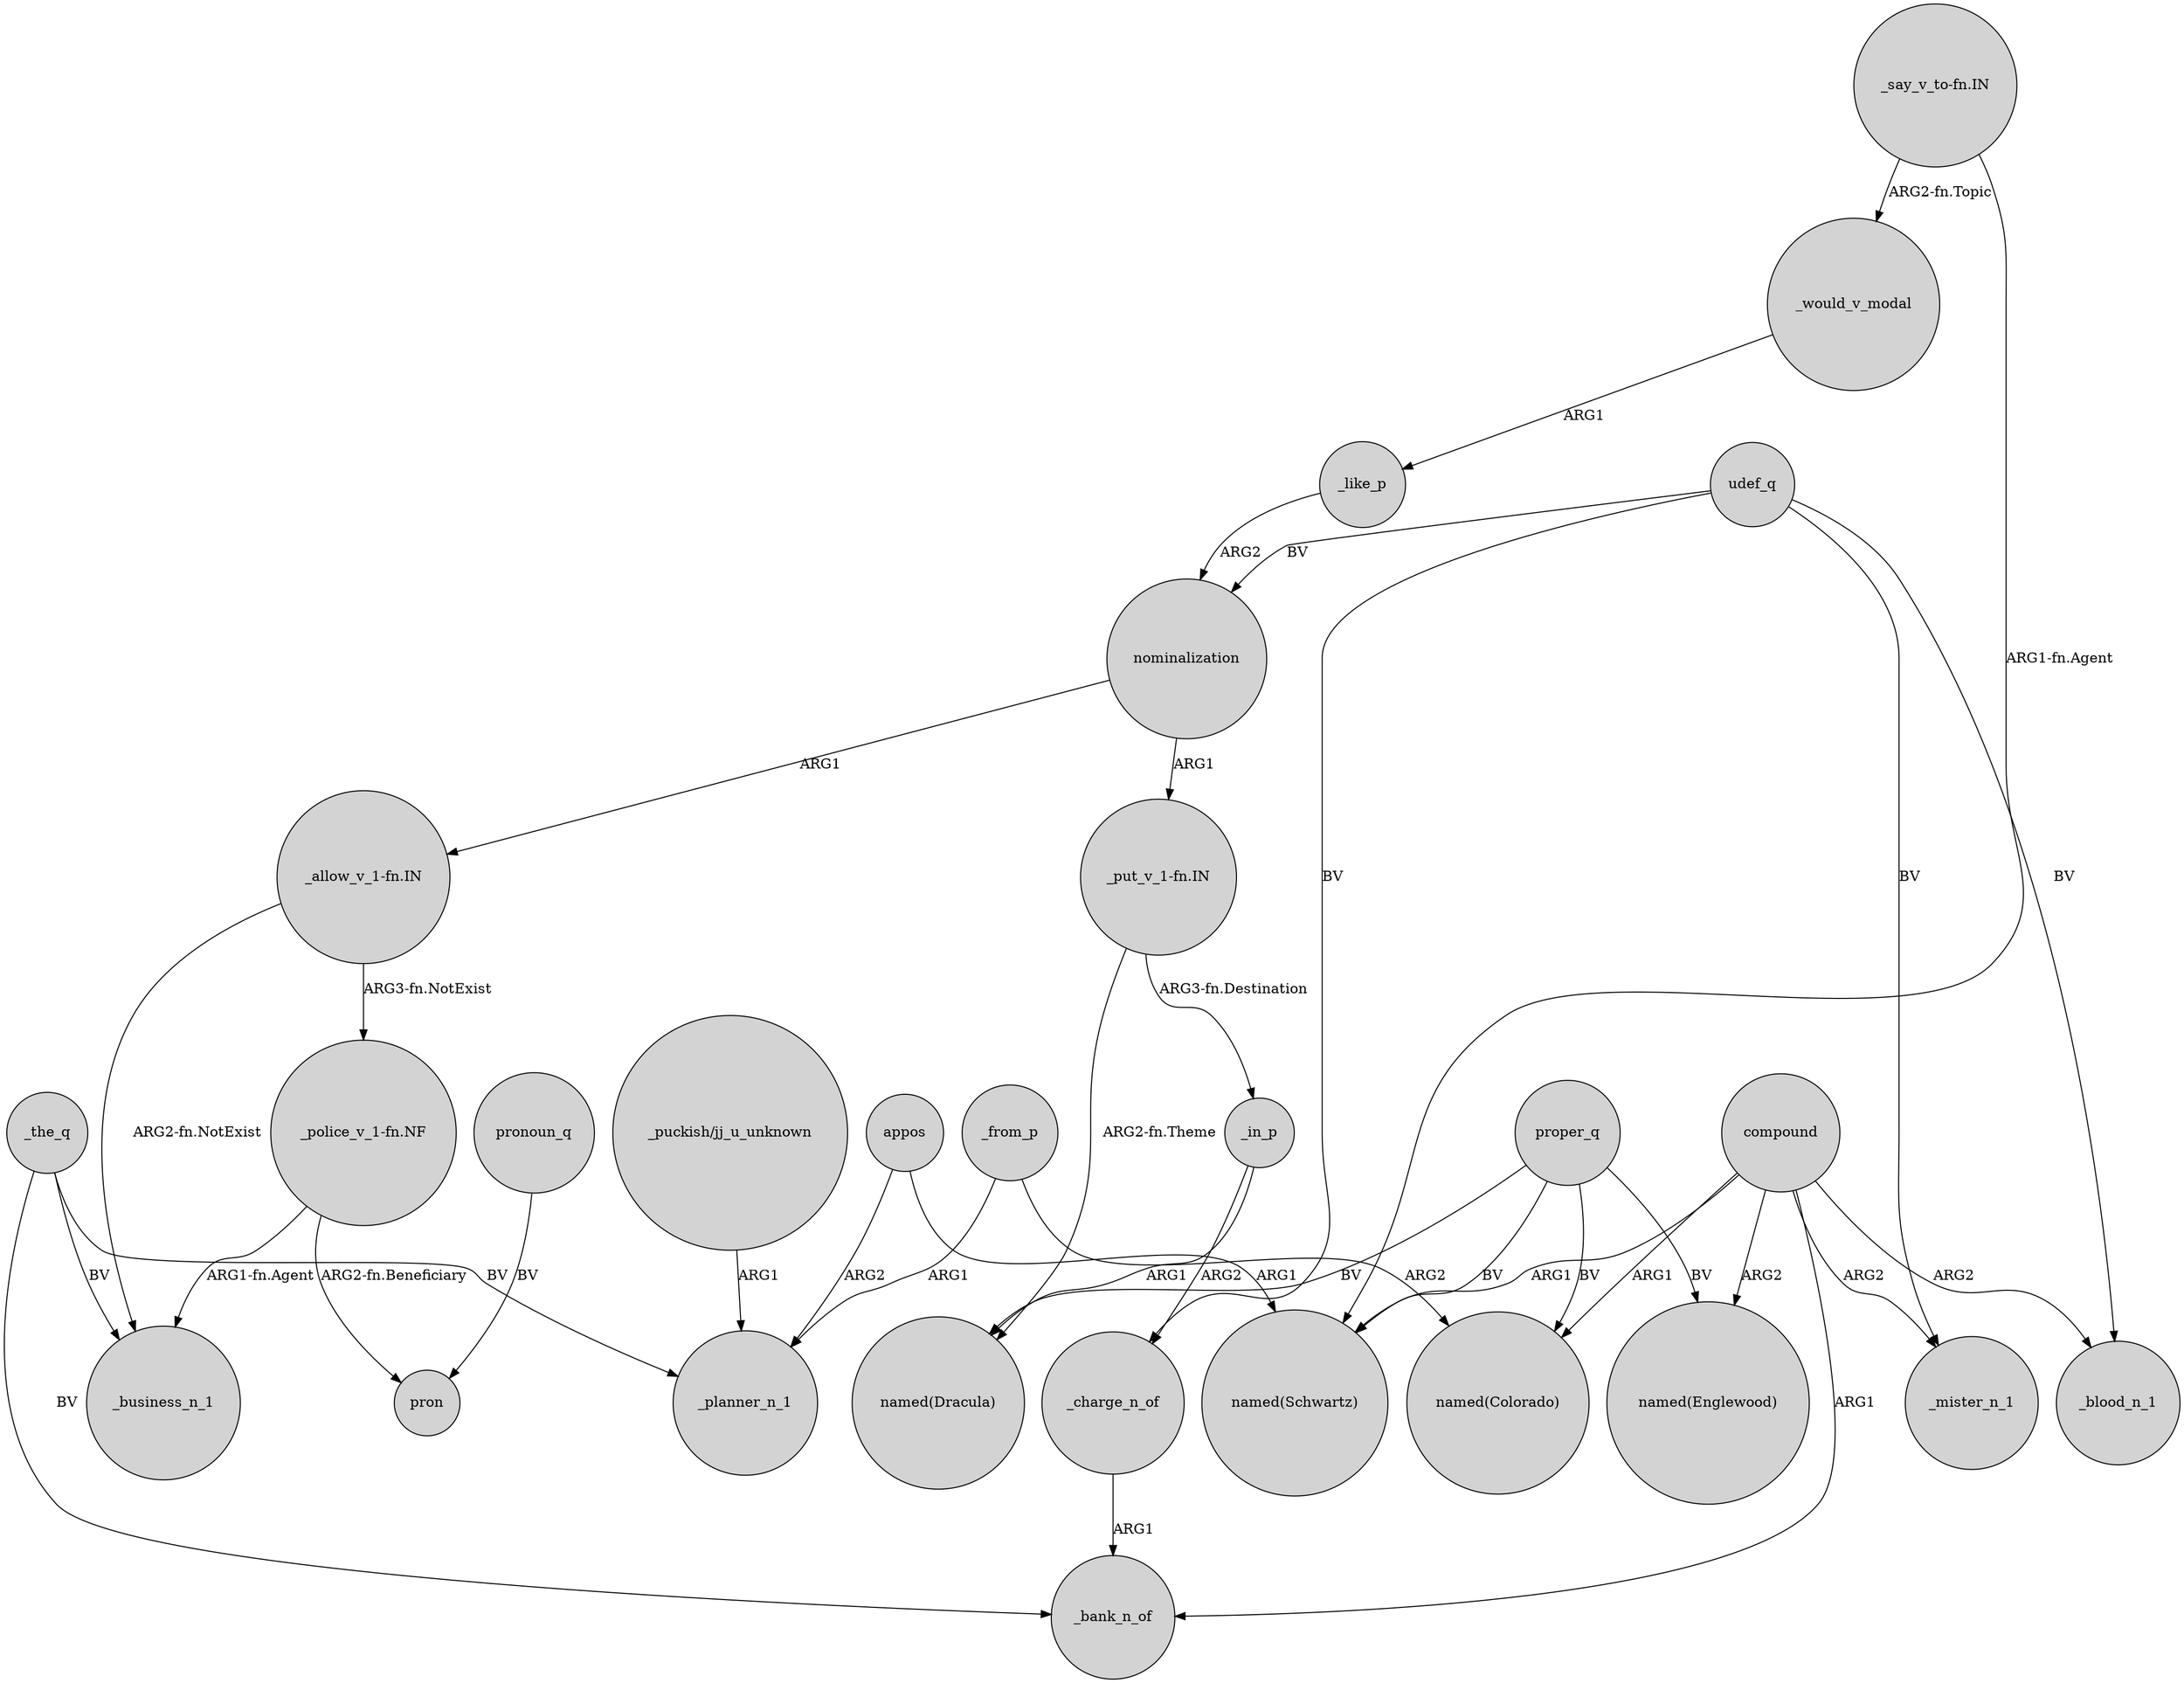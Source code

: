 digraph {
	node [shape=circle style=filled]
	"_puckish/jj_u_unknown" -> _planner_n_1 [label=ARG1]
	"_say_v_to-fn.IN" -> _would_v_modal [label="ARG2-fn.Topic"]
	_the_q -> _business_n_1 [label=BV]
	_in_p -> "named(Dracula)" [label=ARG1]
	"_allow_v_1-fn.IN" -> _business_n_1 [label="ARG2-fn.NotExist"]
	compound -> "named(Englewood)" [label=ARG2]
	compound -> _mister_n_1 [label=ARG2]
	compound -> _bank_n_of [label=ARG1]
	"_police_v_1-fn.NF" -> pron [label="ARG2-fn.Beneficiary"]
	udef_q -> _mister_n_1 [label=BV]
	"_put_v_1-fn.IN" -> _in_p [label="ARG3-fn.Destination"]
	_would_v_modal -> _like_p [label=ARG1]
	udef_q -> _charge_n_of [label=BV]
	proper_q -> "named(Englewood)" [label=BV]
	udef_q -> _blood_n_1 [label=BV]
	_the_q -> _planner_n_1 [label=BV]
	"_put_v_1-fn.IN" -> "named(Dracula)" [label="ARG2-fn.Theme"]
	"_police_v_1-fn.NF" -> _business_n_1 [label="ARG1-fn.Agent"]
	pronoun_q -> pron [label=BV]
	_the_q -> _bank_n_of [label=BV]
	proper_q -> "named(Dracula)" [label=BV]
	"_say_v_to-fn.IN" -> "named(Schwartz)" [label="ARG1-fn.Agent"]
	_charge_n_of -> _bank_n_of [label=ARG1]
	proper_q -> "named(Colorado)" [label=BV]
	proper_q -> "named(Schwartz)" [label=BV]
	_from_p -> "named(Colorado)" [label=ARG2]
	appos -> _planner_n_1 [label=ARG2]
	udef_q -> nominalization [label=BV]
	nominalization -> "_allow_v_1-fn.IN" [label=ARG1]
	appos -> "named(Schwartz)" [label=ARG1]
	_from_p -> _planner_n_1 [label=ARG1]
	_like_p -> nominalization [label=ARG2]
	compound -> "named(Colorado)" [label=ARG1]
	"_allow_v_1-fn.IN" -> "_police_v_1-fn.NF" [label="ARG3-fn.NotExist"]
	compound -> "named(Schwartz)" [label=ARG1]
	nominalization -> "_put_v_1-fn.IN" [label=ARG1]
	_in_p -> _charge_n_of [label=ARG2]
	compound -> _blood_n_1 [label=ARG2]
}
